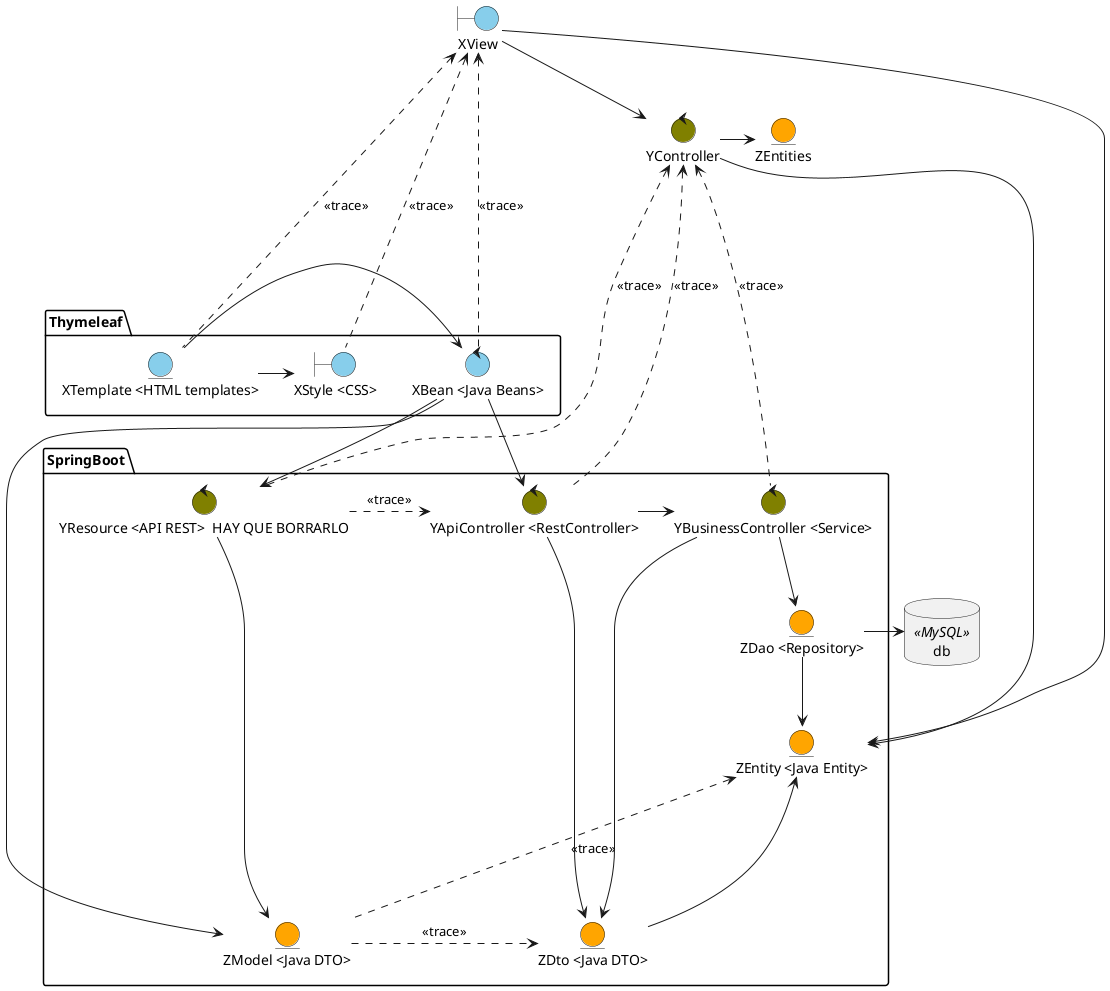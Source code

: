 @startuml
'left to right direction

boundary XView #skyblue
control YController #olive
entity ZEntities #orange


package Thymeleaf {
  entity "XTemplate <HTML templates>" as template #skyblue
  boundary "XStyle <CSS>" as css #skyblue
  control "XBean <Java Beans>" as javaBean #skyblue
}

package SpringBoot {

  control "YResource <API REST>  HAY QUE BORRARLO" as apiRest #olive
  control "YApiController <RestController>" as apiController #olive
  control "YBusinessController <Service>" as service  #olive

' AQUI HAY QUE MODIFICAR BIEN ¿Cúal es el dto de entrada
  entity "ZModel <Java DTO>" as zModel #orange
  entity "ZDto <Java DTO>" as zDto #orange
  entity "ZDao <Repository>" as zDao #orange
  entity "ZEntity <Java Entity>" as zEntity #orange
}

database db <<MySQL>>
' añadirle propiedades de la base de datos pass, users, database name
' pintar una request de entrada e
' pintar una response de salida


javaBean --> apiController
XView --right---> YController
YController ---right--> ZEntities

zDao -right--> db


css <-left- template
template -right-> javaBean


YController <..down.. apiRest :<<trace>>

XView <.... template : <<trace>>
XView <.... css : <<trace>>
XView <.... javaBean : <<trace>>

javaBean -> apiRest

YController <.... apiController : <<trace>>
YController <.... service : <<trace>>

apiRest ..right..> apiController : <<trace>>
apiController -right--> service



XView -down-> zEntity
YController -----> zEntity

zModel ..up.> zEntity : <<trace>>
zModel ..right.> zDto: <<trace>>
'zDto ..up.> ZEntities: <<trace>>
zEntity <-- zDto
zDao --> zEntity
service --> zDto

apiRest --> zModel
apiController --down-> zDto
service --> zDao
javaBean --> zModel

@enduml
